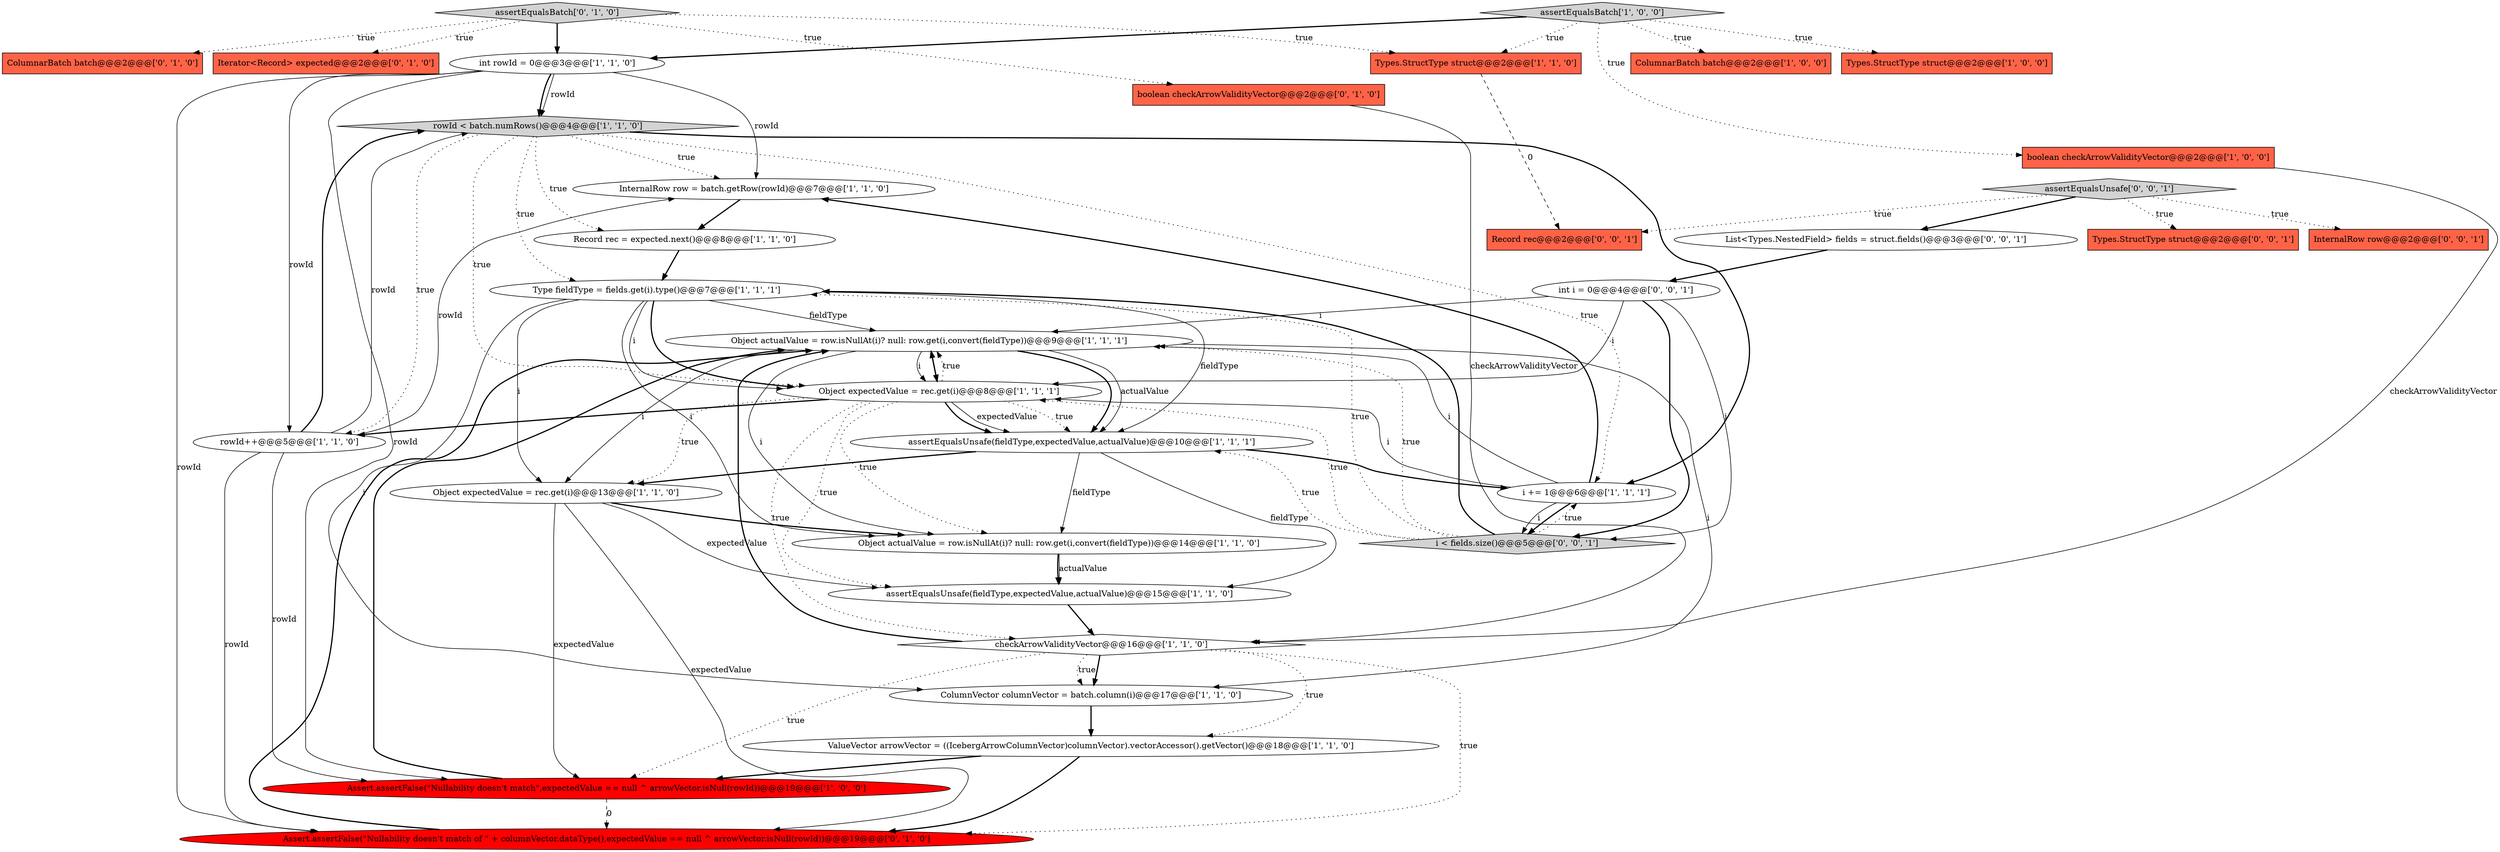 digraph {
5 [style = filled, label = "rowId < batch.numRows()@@@4@@@['1', '1', '0']", fillcolor = lightgray, shape = diamond image = "AAA0AAABBB1BBB"];
19 [style = filled, label = "int rowId = 0@@@3@@@['1', '1', '0']", fillcolor = white, shape = ellipse image = "AAA0AAABBB1BBB"];
25 [style = filled, label = "boolean checkArrowValidityVector@@@2@@@['0', '1', '0']", fillcolor = tomato, shape = box image = "AAA0AAABBB2BBB"];
23 [style = filled, label = "ColumnarBatch batch@@@2@@@['0', '1', '0']", fillcolor = tomato, shape = box image = "AAA0AAABBB2BBB"];
3 [style = filled, label = "InternalRow row = batch.getRow(rowId)@@@7@@@['1', '1', '0']", fillcolor = white, shape = ellipse image = "AAA0AAABBB1BBB"];
6 [style = filled, label = "assertEqualsUnsafe(fieldType,expectedValue,actualValue)@@@15@@@['1', '1', '0']", fillcolor = white, shape = ellipse image = "AAA0AAABBB1BBB"];
14 [style = filled, label = "boolean checkArrowValidityVector@@@2@@@['1', '0', '0']", fillcolor = tomato, shape = box image = "AAA0AAABBB1BBB"];
33 [style = filled, label = "i < fields.size()@@@5@@@['0', '0', '1']", fillcolor = lightgray, shape = diamond image = "AAA0AAABBB3BBB"];
2 [style = filled, label = "ColumnarBatch batch@@@2@@@['1', '0', '0']", fillcolor = tomato, shape = box image = "AAA0AAABBB1BBB"];
12 [style = filled, label = "Object actualValue = row.isNullAt(i)? null: row.get(i,convert(fieldType))@@@9@@@['1', '1', '1']", fillcolor = white, shape = ellipse image = "AAA0AAABBB1BBB"];
16 [style = filled, label = "ValueVector arrowVector = ((IcebergArrowColumnVector)columnVector).vectorAccessor().getVector()@@@18@@@['1', '1', '0']", fillcolor = white, shape = ellipse image = "AAA0AAABBB1BBB"];
13 [style = filled, label = "rowId++@@@5@@@['1', '1', '0']", fillcolor = white, shape = ellipse image = "AAA0AAABBB1BBB"];
24 [style = filled, label = "Assert.assertFalse(\"Nullability doesn't match of \" + columnVector.dataType(),expectedValue == null ^ arrowVector.isNull(rowId))@@@19@@@['0', '1', '0']", fillcolor = red, shape = ellipse image = "AAA1AAABBB2BBB"];
20 [style = filled, label = "Object expectedValue = rec.get(i)@@@8@@@['1', '1', '1']", fillcolor = white, shape = ellipse image = "AAA0AAABBB1BBB"];
27 [style = filled, label = "List<Types.NestedField> fields = struct.fields()@@@3@@@['0', '0', '1']", fillcolor = white, shape = ellipse image = "AAA0AAABBB3BBB"];
26 [style = filled, label = "assertEqualsBatch['0', '1', '0']", fillcolor = lightgray, shape = diamond image = "AAA0AAABBB2BBB"];
4 [style = filled, label = "Types.StructType struct@@@2@@@['1', '0', '0']", fillcolor = tomato, shape = box image = "AAA0AAABBB1BBB"];
7 [style = filled, label = "Assert.assertFalse(\"Nullability doesn't match\",expectedValue == null ^ arrowVector.isNull(rowId))@@@19@@@['1', '0', '0']", fillcolor = red, shape = ellipse image = "AAA1AAABBB1BBB"];
30 [style = filled, label = "Types.StructType struct@@@2@@@['0', '0', '1']", fillcolor = tomato, shape = box image = "AAA0AAABBB3BBB"];
32 [style = filled, label = "Record rec@@@2@@@['0', '0', '1']", fillcolor = tomato, shape = box image = "AAA0AAABBB3BBB"];
31 [style = filled, label = "int i = 0@@@4@@@['0', '0', '1']", fillcolor = white, shape = ellipse image = "AAA0AAABBB3BBB"];
18 [style = filled, label = "assertEqualsUnsafe(fieldType,expectedValue,actualValue)@@@10@@@['1', '1', '1']", fillcolor = white, shape = ellipse image = "AAA0AAABBB1BBB"];
15 [style = filled, label = "Types.StructType struct@@@2@@@['1', '1', '0']", fillcolor = tomato, shape = box image = "AAA0AAABBB1BBB"];
10 [style = filled, label = "Object expectedValue = rec.get(i)@@@13@@@['1', '1', '0']", fillcolor = white, shape = ellipse image = "AAA0AAABBB1BBB"];
9 [style = filled, label = "Record rec = expected.next()@@@8@@@['1', '1', '0']", fillcolor = white, shape = ellipse image = "AAA0AAABBB1BBB"];
11 [style = filled, label = "Object actualValue = row.isNullAt(i)? null: row.get(i,convert(fieldType))@@@14@@@['1', '1', '0']", fillcolor = white, shape = ellipse image = "AAA0AAABBB1BBB"];
29 [style = filled, label = "assertEqualsUnsafe['0', '0', '1']", fillcolor = lightgray, shape = diamond image = "AAA0AAABBB3BBB"];
8 [style = filled, label = "i += 1@@@6@@@['1', '1', '1']", fillcolor = white, shape = ellipse image = "AAA0AAABBB1BBB"];
17 [style = filled, label = "assertEqualsBatch['1', '0', '0']", fillcolor = lightgray, shape = diamond image = "AAA0AAABBB1BBB"];
1 [style = filled, label = "checkArrowValidityVector@@@16@@@['1', '1', '0']", fillcolor = white, shape = diamond image = "AAA0AAABBB1BBB"];
28 [style = filled, label = "InternalRow row@@@2@@@['0', '0', '1']", fillcolor = tomato, shape = box image = "AAA0AAABBB3BBB"];
22 [style = filled, label = "Iterator<Record> expected@@@2@@@['0', '1', '0']", fillcolor = tomato, shape = box image = "AAA0AAABBB2BBB"];
21 [style = filled, label = "Type fieldType = fields.get(i).type()@@@7@@@['1', '1', '1']", fillcolor = white, shape = ellipse image = "AAA0AAABBB1BBB"];
0 [style = filled, label = "ColumnVector columnVector = batch.column(i)@@@17@@@['1', '1', '0']", fillcolor = white, shape = ellipse image = "AAA0AAABBB1BBB"];
20->11 [style = dotted, label="true"];
16->7 [style = bold, label=""];
17->14 [style = dotted, label="true"];
11->6 [style = solid, label="actualValue"];
8->20 [style = solid, label="i"];
26->22 [style = dotted, label="true"];
19->13 [style = solid, label="rowId"];
13->24 [style = solid, label="rowId"];
19->5 [style = bold, label=""];
5->13 [style = dotted, label="true"];
17->15 [style = dotted, label="true"];
12->18 [style = bold, label=""];
10->7 [style = solid, label="expectedValue"];
9->21 [style = bold, label=""];
20->18 [style = dotted, label="true"];
1->12 [style = bold, label=""];
31->33 [style = solid, label="i"];
5->9 [style = dotted, label="true"];
17->2 [style = dotted, label="true"];
1->0 [style = dotted, label="true"];
21->12 [style = solid, label="fieldType"];
10->11 [style = bold, label=""];
12->20 [style = solid, label="i"];
21->18 [style = solid, label="fieldType"];
19->3 [style = solid, label="rowId"];
31->12 [style = solid, label="i"];
27->31 [style = bold, label=""];
26->23 [style = dotted, label="true"];
1->0 [style = bold, label=""];
5->3 [style = dotted, label="true"];
20->18 [style = bold, label=""];
29->27 [style = bold, label=""];
13->7 [style = solid, label="rowId"];
18->11 [style = solid, label="fieldType"];
31->33 [style = bold, label=""];
18->6 [style = solid, label="fieldType"];
20->10 [style = dotted, label="true"];
33->18 [style = dotted, label="true"];
19->24 [style = solid, label="rowId"];
13->5 [style = bold, label=""];
12->11 [style = solid, label="i"];
21->10 [style = solid, label="i"];
19->7 [style = solid, label="rowId"];
5->8 [style = dotted, label="true"];
29->32 [style = dotted, label="true"];
20->6 [style = dotted, label="true"];
8->33 [style = bold, label=""];
0->16 [style = bold, label=""];
24->12 [style = bold, label=""];
20->13 [style = bold, label=""];
33->12 [style = dotted, label="true"];
17->4 [style = dotted, label="true"];
16->24 [style = bold, label=""];
8->3 [style = bold, label=""];
12->20 [style = bold, label=""];
15->32 [style = dashed, label="0"];
8->33 [style = solid, label="i"];
26->19 [style = bold, label=""];
3->9 [style = bold, label=""];
6->1 [style = bold, label=""];
33->21 [style = dotted, label="true"];
20->1 [style = dotted, label="true"];
18->10 [style = bold, label=""];
13->3 [style = solid, label="rowId"];
29->28 [style = dotted, label="true"];
12->18 [style = solid, label="actualValue"];
26->15 [style = dotted, label="true"];
33->8 [style = dotted, label="true"];
5->21 [style = dotted, label="true"];
1->16 [style = dotted, label="true"];
18->8 [style = bold, label=""];
8->12 [style = solid, label="i"];
5->8 [style = bold, label=""];
10->6 [style = solid, label="expectedValue"];
12->0 [style = solid, label="i"];
7->12 [style = bold, label=""];
26->25 [style = dotted, label="true"];
11->6 [style = bold, label=""];
1->24 [style = dotted, label="true"];
21->20 [style = solid, label="i"];
12->10 [style = solid, label="i"];
25->1 [style = solid, label="checkArrowValidityVector"];
13->5 [style = solid, label="rowId"];
17->19 [style = bold, label=""];
33->20 [style = dotted, label="true"];
10->24 [style = solid, label="expectedValue"];
1->7 [style = dotted, label="true"];
21->20 [style = bold, label=""];
7->24 [style = dashed, label="0"];
20->18 [style = solid, label="expectedValue"];
19->5 [style = solid, label="rowId"];
20->12 [style = bold, label=""];
29->30 [style = dotted, label="true"];
5->20 [style = dotted, label="true"];
20->12 [style = dotted, label="true"];
33->21 [style = bold, label=""];
14->1 [style = solid, label="checkArrowValidityVector"];
21->0 [style = solid, label="i"];
21->11 [style = solid, label="i"];
31->20 [style = solid, label="i"];
}
